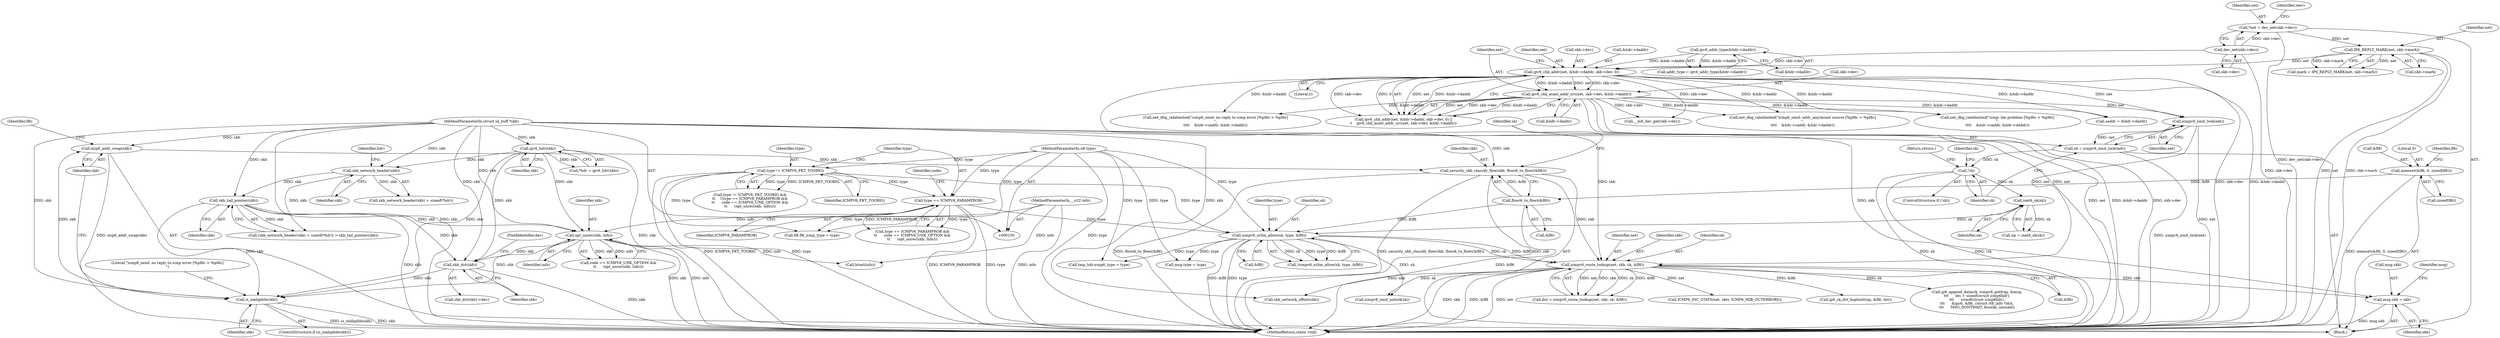 digraph "0_linux_79dc7e3f1cd323be4c81aa1a94faa1b3ed987fb2@pointer" {
"1000494" [label="(Call,msg.skb = skb)"];
"1000463" [label="(Call,icmpv6_route_lookup(net, skb, sk, &fl6))"];
"1000368" [label="(Call,icmpv6_xmit_lock(net))"];
"1000191" [label="(Call,ipv6_chk_addr(net, &hdr->daddr, skb->dev, 0))"];
"1000158" [label="(Call,IP6_REPLY_MARK(net, skb->mark))"];
"1000113" [label="(Call,*net = dev_net(skb->dev))"];
"1000115" [label="(Call,dev_net(skb->dev))"];
"1000184" [label="(Call,ipv6_addr_type(&hdr->daddr))"];
"1000201" [label="(Call,ipv6_chk_acast_addr_src(net, skb->dev, &hdr->daddr))"];
"1000361" [label="(Call,security_skb_classify_flow(skb, flowi6_to_flowi(&fl6)))"];
"1000308" [label="(Call,mip6_addr_swap(skb))"];
"1000294" [label="(Call,is_ineligible(skb))"];
"1000179" [label="(Call,skb_tail_pointer(skb))"];
"1000174" [label="(Call,skb_network_header(skb))"];
"1000126" [label="(Call,ipv6_hdr(skb))"];
"1000106" [label="(MethodParameterIn,struct sk_buff *skb)"];
"1000241" [label="(Call,opt_unrec(skb, info))"];
"1000109" [label="(MethodParameterIn,__u32 info)"];
"1000270" [label="(Call,skb_dst(skb))"];
"1000363" [label="(Call,flowi6_to_flowi(&fl6))"];
"1000310" [label="(Call,memset(&fl6, 0, sizeof(fl6)))"];
"1000385" [label="(Call,icmpv6_xrlim_allow(sk, type, &fl6))"];
"1000381" [label="(Call,inet6_sk(sk))"];
"1000371" [label="(Call,!sk)"];
"1000366" [label="(Call,sk = icmpv6_xmit_lock(net))"];
"1000107" [label="(MethodParameterIn,u8 type)"];
"1000234" [label="(Call,type == ICMPV6_PARAMPROB)"];
"1000229" [label="(Call,type != ICMPV6_PKT_TOOBIG)"];
"1000182" [label="(Call,addr_type = ipv6_addr_type(&hdr->daddr))"];
"1000242" [label="(Identifier,skb)"];
"1000385" [label="(Call,icmpv6_xrlim_allow(sk, type, &fl6))"];
"1000467" [label="(Call,&fl6)"];
"1000243" [label="(Identifier,info)"];
"1000464" [label="(Identifier,net)"];
"1000311" [label="(Call,&fl6)"];
"1000362" [label="(Identifier,skb)"];
"1000314" [label="(Call,sizeof(fl6))"];
"1000270" [label="(Call,skb_dst(skb))"];
"1000386" [label="(Identifier,sk)"];
"1000381" [label="(Call,inet6_sk(sk))"];
"1000373" [label="(Return,return;)"];
"1000498" [label="(Identifier,skb)"];
"1000505" [label="(Call,msg.type = type)"];
"1000210" [label="(Call,saddr = &hdr->daddr)"];
"1000156" [label="(Call,mark = IP6_REPLY_MARK(net, skb->mark))"];
"1000271" [label="(Identifier,skb)"];
"1000494" [label="(Call,msg.skb = skb)"];
"1000124" [label="(Call,*hdr = ipv6_hdr(skb))"];
"1000178" [label="(Identifier,hdr)"];
"1000410" [label="(Call,htonl(info))"];
"1000461" [label="(Call,dst = icmpv6_route_lookup(net, skb, sk, &fl6))"];
"1000228" [label="(Call,type != ICMPV6_PKT_TOOBIG &&\n\t\t    !(type == ICMPV6_PARAMPROB &&\n\t\t      code == ICMPV6_UNK_OPTION &&\n\t\t      (opt_unrec(skb, info))))"];
"1000233" [label="(Call,type == ICMPV6_PARAMPROB &&\n\t\t      code == ICMPV6_UNK_OPTION &&\n\t\t      (opt_unrec(skb, info)))"];
"1000116" [label="(Call,skb->dev)"];
"1000241" [label="(Call,opt_unrec(skb, info))"];
"1000115" [label="(Call,dev_net(skb->dev))"];
"1000179" [label="(Call,skb_tail_pointer(skb))"];
"1000463" [label="(Call,icmpv6_route_lookup(net, skb, sk, &fl6))"];
"1000114" [label="(Identifier,net)"];
"1000313" [label="(Literal,0)"];
"1000234" [label="(Call,type == ICMPV6_PARAMPROB)"];
"1000379" [label="(Call,np = inet6_sk(sk))"];
"1000236" [label="(Identifier,ICMPV6_PARAMPROB)"];
"1000568" [label="(Call,ICMP6_INC_STATS(net, idev, ICMP6_MIB_OUTERRORS))"];
"1000126" [label="(Call,ipv6_hdr(skb))"];
"1000503" [label="(Call,skb_network_offset(skb))"];
"1000495" [label="(Call,msg.skb)"];
"1000595" [label="(MethodReturn,static void)"];
"1000593" [label="(Call,icmpv6_xmit_unlock(sk))"];
"1000367" [label="(Identifier,sk)"];
"1000297" [label="(Call,net_dbg_ratelimited(\"icmp6_send: no reply to icmp error [%pI6c > %pI6c]\n\",\n\t\t\t\t    &hdr->saddr, &hdr->daddr))"];
"1000371" [label="(Call,!sk)"];
"1000206" [label="(Call,&hdr->daddr)"];
"1000109" [label="(MethodParameterIn,__u32 info)"];
"1000309" [label="(Identifier,skb)"];
"1000160" [label="(Call,skb->mark)"];
"1000308" [label="(Call,mip6_addr_swap(skb))"];
"1000200" [label="(Literal,0)"];
"1000477" [label="(Call,ip6_sk_dst_hoplimit(np, &fl6, dst))"];
"1000544" [label="(Call,ip6_append_data(sk, icmpv6_getfrag, &msg,\n\t\t\t      len + sizeof(struct icmp6hdr),\n\t\t\t      sizeof(struct icmp6hdr),\n\t\t\t      &ipc6, &fl6, (struct rt6_info *)dst,\n\t\t\t      MSG_DONTWAIT, &sockc_unused))"];
"1000272" [label="(FieldIdentifier,dev)"];
"1000192" [label="(Identifier,net)"];
"1000231" [label="(Identifier,ICMPV6_PKT_TOOBIG)"];
"1000361" [label="(Call,security_skb_classify_flow(skb, flowi6_to_flowi(&fl6)))"];
"1000310" [label="(Call,memset(&fl6, 0, sizeof(fl6)))"];
"1000351" [label="(Call,fl6.fl6_icmp_type = type)"];
"1000318" [label="(Identifier,fl6)"];
"1000387" [label="(Identifier,type)"];
"1000175" [label="(Identifier,skb)"];
"1000370" [label="(ControlStructure,if (!sk))"];
"1000294" [label="(Call,is_ineligible(skb))"];
"1000372" [label="(Identifier,sk)"];
"1000111" [label="(Block,)"];
"1000190" [label="(Call,ipv6_chk_addr(net, &hdr->daddr, skb->dev, 0) ||\n\t    ipv6_chk_acast_addr_src(net, skb->dev, &hdr->daddr))"];
"1000538" [label="(Call,__in6_dev_get(skb->dev))"];
"1000465" [label="(Identifier,skb)"];
"1000230" [label="(Identifier,type)"];
"1000376" [label="(Identifier,sk)"];
"1000107" [label="(MethodParameterIn,u8 type)"];
"1000127" [label="(Identifier,skb)"];
"1000106" [label="(MethodParameterIn,struct sk_buff *skb)"];
"1000282" [label="(Call,net_dbg_ratelimited(\"icmp6_send: addr_any/mcast source [%pI6c > %pI6c]\n\",\n\t\t\t\t    &hdr->saddr, &hdr->daddr))"];
"1000269" [label="(Call,skb_dst(skb)->dev)"];
"1000368" [label="(Call,icmpv6_xmit_lock(net))"];
"1000174" [label="(Call,skb_network_header(skb))"];
"1000524" [label="(Call,net_dbg_ratelimited(\"icmp: len problem [%pI6c > %pI6c]\n\",\n\t\t\t\t    &hdr->saddr, &hdr->daddr))"];
"1000158" [label="(Call,IP6_REPLY_MARK(net, skb->mark))"];
"1000121" [label="(Identifier,idev)"];
"1000384" [label="(Call,!icmpv6_xrlim_allow(sk, type, &fl6))"];
"1000369" [label="(Identifier,net)"];
"1000364" [label="(Call,&fl6)"];
"1000197" [label="(Call,skb->dev)"];
"1000388" [label="(Call,&fl6)"];
"1000382" [label="(Identifier,sk)"];
"1000191" [label="(Call,ipv6_chk_addr(net, &hdr->daddr, skb->dev, 0))"];
"1000180" [label="(Identifier,skb)"];
"1000295" [label="(Identifier,skb)"];
"1000466" [label="(Identifier,sk)"];
"1000113" [label="(Call,*net = dev_net(skb->dev))"];
"1000184" [label="(Call,ipv6_addr_type(&hdr->daddr))"];
"1000203" [label="(Call,skb->dev)"];
"1000298" [label="(Literal,\"icmp6_send: no reply to icmp error [%pI6c > %pI6c]\n\")"];
"1000312" [label="(Identifier,fl6)"];
"1000391" [label="(Call,tmp_hdr.icmp6_type = type)"];
"1000501" [label="(Identifier,msg)"];
"1000237" [label="(Call,code == ICMPV6_UNK_OPTION &&\n\t\t      (opt_unrec(skb, info)))"];
"1000229" [label="(Call,type != ICMPV6_PKT_TOOBIG)"];
"1000159" [label="(Identifier,net)"];
"1000293" [label="(ControlStructure,if (is_ineligible(skb)))"];
"1000235" [label="(Identifier,type)"];
"1000202" [label="(Identifier,net)"];
"1000201" [label="(Call,ipv6_chk_acast_addr_src(net, skb->dev, &hdr->daddr))"];
"1000173" [label="(Call,skb_network_header(skb) + sizeof(*hdr))"];
"1000172" [label="(Call,(skb_network_header(skb) + sizeof(*hdr)) > skb_tail_pointer(skb))"];
"1000185" [label="(Call,&hdr->daddr)"];
"1000193" [label="(Call,&hdr->daddr)"];
"1000363" [label="(Call,flowi6_to_flowi(&fl6))"];
"1000239" [label="(Identifier,code)"];
"1000366" [label="(Call,sk = icmpv6_xmit_lock(net))"];
"1000494" -> "1000111"  [label="AST: "];
"1000494" -> "1000498"  [label="CFG: "];
"1000495" -> "1000494"  [label="AST: "];
"1000498" -> "1000494"  [label="AST: "];
"1000501" -> "1000494"  [label="CFG: "];
"1000494" -> "1000595"  [label="DDG: msg.skb"];
"1000463" -> "1000494"  [label="DDG: skb"];
"1000106" -> "1000494"  [label="DDG: skb"];
"1000463" -> "1000461"  [label="AST: "];
"1000463" -> "1000467"  [label="CFG: "];
"1000464" -> "1000463"  [label="AST: "];
"1000465" -> "1000463"  [label="AST: "];
"1000466" -> "1000463"  [label="AST: "];
"1000467" -> "1000463"  [label="AST: "];
"1000461" -> "1000463"  [label="CFG: "];
"1000463" -> "1000595"  [label="DDG: skb"];
"1000463" -> "1000595"  [label="DDG: &fl6"];
"1000463" -> "1000595"  [label="DDG: net"];
"1000463" -> "1000461"  [label="DDG: net"];
"1000463" -> "1000461"  [label="DDG: skb"];
"1000463" -> "1000461"  [label="DDG: sk"];
"1000463" -> "1000461"  [label="DDG: &fl6"];
"1000368" -> "1000463"  [label="DDG: net"];
"1000361" -> "1000463"  [label="DDG: skb"];
"1000106" -> "1000463"  [label="DDG: skb"];
"1000385" -> "1000463"  [label="DDG: sk"];
"1000385" -> "1000463"  [label="DDG: &fl6"];
"1000463" -> "1000477"  [label="DDG: &fl6"];
"1000463" -> "1000503"  [label="DDG: skb"];
"1000463" -> "1000544"  [label="DDG: sk"];
"1000463" -> "1000568"  [label="DDG: net"];
"1000463" -> "1000593"  [label="DDG: sk"];
"1000368" -> "1000366"  [label="AST: "];
"1000368" -> "1000369"  [label="CFG: "];
"1000369" -> "1000368"  [label="AST: "];
"1000366" -> "1000368"  [label="CFG: "];
"1000368" -> "1000595"  [label="DDG: net"];
"1000368" -> "1000366"  [label="DDG: net"];
"1000191" -> "1000368"  [label="DDG: net"];
"1000201" -> "1000368"  [label="DDG: net"];
"1000191" -> "1000190"  [label="AST: "];
"1000191" -> "1000200"  [label="CFG: "];
"1000192" -> "1000191"  [label="AST: "];
"1000193" -> "1000191"  [label="AST: "];
"1000197" -> "1000191"  [label="AST: "];
"1000200" -> "1000191"  [label="AST: "];
"1000202" -> "1000191"  [label="CFG: "];
"1000190" -> "1000191"  [label="CFG: "];
"1000191" -> "1000595"  [label="DDG: skb->dev"];
"1000191" -> "1000595"  [label="DDG: &hdr->daddr"];
"1000191" -> "1000595"  [label="DDG: net"];
"1000191" -> "1000190"  [label="DDG: net"];
"1000191" -> "1000190"  [label="DDG: &hdr->daddr"];
"1000191" -> "1000190"  [label="DDG: skb->dev"];
"1000191" -> "1000190"  [label="DDG: 0"];
"1000158" -> "1000191"  [label="DDG: net"];
"1000184" -> "1000191"  [label="DDG: &hdr->daddr"];
"1000115" -> "1000191"  [label="DDG: skb->dev"];
"1000191" -> "1000201"  [label="DDG: net"];
"1000191" -> "1000201"  [label="DDG: skb->dev"];
"1000191" -> "1000201"  [label="DDG: &hdr->daddr"];
"1000191" -> "1000210"  [label="DDG: &hdr->daddr"];
"1000191" -> "1000282"  [label="DDG: &hdr->daddr"];
"1000191" -> "1000297"  [label="DDG: &hdr->daddr"];
"1000191" -> "1000524"  [label="DDG: &hdr->daddr"];
"1000191" -> "1000538"  [label="DDG: skb->dev"];
"1000158" -> "1000156"  [label="AST: "];
"1000158" -> "1000160"  [label="CFG: "];
"1000159" -> "1000158"  [label="AST: "];
"1000160" -> "1000158"  [label="AST: "];
"1000156" -> "1000158"  [label="CFG: "];
"1000158" -> "1000595"  [label="DDG: net"];
"1000158" -> "1000595"  [label="DDG: skb->mark"];
"1000158" -> "1000156"  [label="DDG: net"];
"1000158" -> "1000156"  [label="DDG: skb->mark"];
"1000113" -> "1000158"  [label="DDG: net"];
"1000113" -> "1000111"  [label="AST: "];
"1000113" -> "1000115"  [label="CFG: "];
"1000114" -> "1000113"  [label="AST: "];
"1000115" -> "1000113"  [label="AST: "];
"1000121" -> "1000113"  [label="CFG: "];
"1000113" -> "1000595"  [label="DDG: dev_net(skb->dev)"];
"1000115" -> "1000113"  [label="DDG: skb->dev"];
"1000115" -> "1000116"  [label="CFG: "];
"1000116" -> "1000115"  [label="AST: "];
"1000115" -> "1000595"  [label="DDG: skb->dev"];
"1000184" -> "1000182"  [label="AST: "];
"1000184" -> "1000185"  [label="CFG: "];
"1000185" -> "1000184"  [label="AST: "];
"1000182" -> "1000184"  [label="CFG: "];
"1000184" -> "1000182"  [label="DDG: &hdr->daddr"];
"1000201" -> "1000190"  [label="AST: "];
"1000201" -> "1000206"  [label="CFG: "];
"1000202" -> "1000201"  [label="AST: "];
"1000203" -> "1000201"  [label="AST: "];
"1000206" -> "1000201"  [label="AST: "];
"1000190" -> "1000201"  [label="CFG: "];
"1000201" -> "1000595"  [label="DDG: &hdr->daddr"];
"1000201" -> "1000595"  [label="DDG: skb->dev"];
"1000201" -> "1000595"  [label="DDG: net"];
"1000201" -> "1000190"  [label="DDG: net"];
"1000201" -> "1000190"  [label="DDG: skb->dev"];
"1000201" -> "1000190"  [label="DDG: &hdr->daddr"];
"1000201" -> "1000210"  [label="DDG: &hdr->daddr"];
"1000201" -> "1000282"  [label="DDG: &hdr->daddr"];
"1000201" -> "1000297"  [label="DDG: &hdr->daddr"];
"1000201" -> "1000524"  [label="DDG: &hdr->daddr"];
"1000201" -> "1000538"  [label="DDG: skb->dev"];
"1000361" -> "1000111"  [label="AST: "];
"1000361" -> "1000363"  [label="CFG: "];
"1000362" -> "1000361"  [label="AST: "];
"1000363" -> "1000361"  [label="AST: "];
"1000367" -> "1000361"  [label="CFG: "];
"1000361" -> "1000595"  [label="DDG: security_skb_classify_flow(skb, flowi6_to_flowi(&fl6))"];
"1000361" -> "1000595"  [label="DDG: skb"];
"1000361" -> "1000595"  [label="DDG: flowi6_to_flowi(&fl6)"];
"1000308" -> "1000361"  [label="DDG: skb"];
"1000106" -> "1000361"  [label="DDG: skb"];
"1000363" -> "1000361"  [label="DDG: &fl6"];
"1000308" -> "1000111"  [label="AST: "];
"1000308" -> "1000309"  [label="CFG: "];
"1000309" -> "1000308"  [label="AST: "];
"1000312" -> "1000308"  [label="CFG: "];
"1000308" -> "1000595"  [label="DDG: mip6_addr_swap(skb)"];
"1000294" -> "1000308"  [label="DDG: skb"];
"1000106" -> "1000308"  [label="DDG: skb"];
"1000294" -> "1000293"  [label="AST: "];
"1000294" -> "1000295"  [label="CFG: "];
"1000295" -> "1000294"  [label="AST: "];
"1000298" -> "1000294"  [label="CFG: "];
"1000309" -> "1000294"  [label="CFG: "];
"1000294" -> "1000595"  [label="DDG: is_ineligible(skb)"];
"1000294" -> "1000595"  [label="DDG: skb"];
"1000179" -> "1000294"  [label="DDG: skb"];
"1000126" -> "1000294"  [label="DDG: skb"];
"1000241" -> "1000294"  [label="DDG: skb"];
"1000270" -> "1000294"  [label="DDG: skb"];
"1000106" -> "1000294"  [label="DDG: skb"];
"1000179" -> "1000172"  [label="AST: "];
"1000179" -> "1000180"  [label="CFG: "];
"1000180" -> "1000179"  [label="AST: "];
"1000172" -> "1000179"  [label="CFG: "];
"1000179" -> "1000595"  [label="DDG: skb"];
"1000179" -> "1000172"  [label="DDG: skb"];
"1000174" -> "1000179"  [label="DDG: skb"];
"1000106" -> "1000179"  [label="DDG: skb"];
"1000179" -> "1000241"  [label="DDG: skb"];
"1000179" -> "1000270"  [label="DDG: skb"];
"1000174" -> "1000173"  [label="AST: "];
"1000174" -> "1000175"  [label="CFG: "];
"1000175" -> "1000174"  [label="AST: "];
"1000178" -> "1000174"  [label="CFG: "];
"1000174" -> "1000172"  [label="DDG: skb"];
"1000174" -> "1000173"  [label="DDG: skb"];
"1000126" -> "1000174"  [label="DDG: skb"];
"1000106" -> "1000174"  [label="DDG: skb"];
"1000126" -> "1000124"  [label="AST: "];
"1000126" -> "1000127"  [label="CFG: "];
"1000127" -> "1000126"  [label="AST: "];
"1000124" -> "1000126"  [label="CFG: "];
"1000126" -> "1000595"  [label="DDG: skb"];
"1000126" -> "1000124"  [label="DDG: skb"];
"1000106" -> "1000126"  [label="DDG: skb"];
"1000126" -> "1000241"  [label="DDG: skb"];
"1000126" -> "1000270"  [label="DDG: skb"];
"1000106" -> "1000105"  [label="AST: "];
"1000106" -> "1000595"  [label="DDG: skb"];
"1000106" -> "1000241"  [label="DDG: skb"];
"1000106" -> "1000270"  [label="DDG: skb"];
"1000106" -> "1000503"  [label="DDG: skb"];
"1000241" -> "1000237"  [label="AST: "];
"1000241" -> "1000243"  [label="CFG: "];
"1000242" -> "1000241"  [label="AST: "];
"1000243" -> "1000241"  [label="AST: "];
"1000237" -> "1000241"  [label="CFG: "];
"1000241" -> "1000595"  [label="DDG: skb"];
"1000241" -> "1000595"  [label="DDG: info"];
"1000241" -> "1000237"  [label="DDG: skb"];
"1000241" -> "1000237"  [label="DDG: info"];
"1000109" -> "1000241"  [label="DDG: info"];
"1000241" -> "1000270"  [label="DDG: skb"];
"1000241" -> "1000410"  [label="DDG: info"];
"1000109" -> "1000105"  [label="AST: "];
"1000109" -> "1000595"  [label="DDG: info"];
"1000109" -> "1000410"  [label="DDG: info"];
"1000270" -> "1000269"  [label="AST: "];
"1000270" -> "1000271"  [label="CFG: "];
"1000271" -> "1000270"  [label="AST: "];
"1000272" -> "1000270"  [label="CFG: "];
"1000270" -> "1000595"  [label="DDG: skb"];
"1000363" -> "1000364"  [label="CFG: "];
"1000364" -> "1000363"  [label="AST: "];
"1000363" -> "1000595"  [label="DDG: &fl6"];
"1000310" -> "1000363"  [label="DDG: &fl6"];
"1000363" -> "1000385"  [label="DDG: &fl6"];
"1000310" -> "1000111"  [label="AST: "];
"1000310" -> "1000314"  [label="CFG: "];
"1000311" -> "1000310"  [label="AST: "];
"1000313" -> "1000310"  [label="AST: "];
"1000314" -> "1000310"  [label="AST: "];
"1000318" -> "1000310"  [label="CFG: "];
"1000310" -> "1000595"  [label="DDG: memset(&fl6, 0, sizeof(fl6))"];
"1000385" -> "1000384"  [label="AST: "];
"1000385" -> "1000388"  [label="CFG: "];
"1000386" -> "1000385"  [label="AST: "];
"1000387" -> "1000385"  [label="AST: "];
"1000388" -> "1000385"  [label="AST: "];
"1000384" -> "1000385"  [label="CFG: "];
"1000385" -> "1000595"  [label="DDG: &fl6"];
"1000385" -> "1000595"  [label="DDG: type"];
"1000385" -> "1000384"  [label="DDG: sk"];
"1000385" -> "1000384"  [label="DDG: type"];
"1000385" -> "1000384"  [label="DDG: &fl6"];
"1000381" -> "1000385"  [label="DDG: sk"];
"1000107" -> "1000385"  [label="DDG: type"];
"1000234" -> "1000385"  [label="DDG: type"];
"1000229" -> "1000385"  [label="DDG: type"];
"1000385" -> "1000391"  [label="DDG: type"];
"1000385" -> "1000505"  [label="DDG: type"];
"1000385" -> "1000593"  [label="DDG: sk"];
"1000381" -> "1000379"  [label="AST: "];
"1000381" -> "1000382"  [label="CFG: "];
"1000382" -> "1000381"  [label="AST: "];
"1000379" -> "1000381"  [label="CFG: "];
"1000381" -> "1000379"  [label="DDG: sk"];
"1000371" -> "1000381"  [label="DDG: sk"];
"1000371" -> "1000370"  [label="AST: "];
"1000371" -> "1000372"  [label="CFG: "];
"1000372" -> "1000371"  [label="AST: "];
"1000373" -> "1000371"  [label="CFG: "];
"1000376" -> "1000371"  [label="CFG: "];
"1000371" -> "1000595"  [label="DDG: sk"];
"1000371" -> "1000595"  [label="DDG: !sk"];
"1000366" -> "1000371"  [label="DDG: sk"];
"1000366" -> "1000111"  [label="AST: "];
"1000367" -> "1000366"  [label="AST: "];
"1000372" -> "1000366"  [label="CFG: "];
"1000366" -> "1000595"  [label="DDG: icmpv6_xmit_lock(net)"];
"1000107" -> "1000105"  [label="AST: "];
"1000107" -> "1000595"  [label="DDG: type"];
"1000107" -> "1000229"  [label="DDG: type"];
"1000107" -> "1000234"  [label="DDG: type"];
"1000107" -> "1000351"  [label="DDG: type"];
"1000107" -> "1000391"  [label="DDG: type"];
"1000107" -> "1000505"  [label="DDG: type"];
"1000234" -> "1000233"  [label="AST: "];
"1000234" -> "1000236"  [label="CFG: "];
"1000235" -> "1000234"  [label="AST: "];
"1000236" -> "1000234"  [label="AST: "];
"1000239" -> "1000234"  [label="CFG: "];
"1000233" -> "1000234"  [label="CFG: "];
"1000234" -> "1000595"  [label="DDG: ICMPV6_PARAMPROB"];
"1000234" -> "1000595"  [label="DDG: type"];
"1000234" -> "1000233"  [label="DDG: type"];
"1000234" -> "1000233"  [label="DDG: ICMPV6_PARAMPROB"];
"1000229" -> "1000234"  [label="DDG: type"];
"1000234" -> "1000351"  [label="DDG: type"];
"1000229" -> "1000228"  [label="AST: "];
"1000229" -> "1000231"  [label="CFG: "];
"1000230" -> "1000229"  [label="AST: "];
"1000231" -> "1000229"  [label="AST: "];
"1000235" -> "1000229"  [label="CFG: "];
"1000228" -> "1000229"  [label="CFG: "];
"1000229" -> "1000595"  [label="DDG: ICMPV6_PKT_TOOBIG"];
"1000229" -> "1000595"  [label="DDG: type"];
"1000229" -> "1000228"  [label="DDG: type"];
"1000229" -> "1000228"  [label="DDG: ICMPV6_PKT_TOOBIG"];
"1000229" -> "1000351"  [label="DDG: type"];
}
